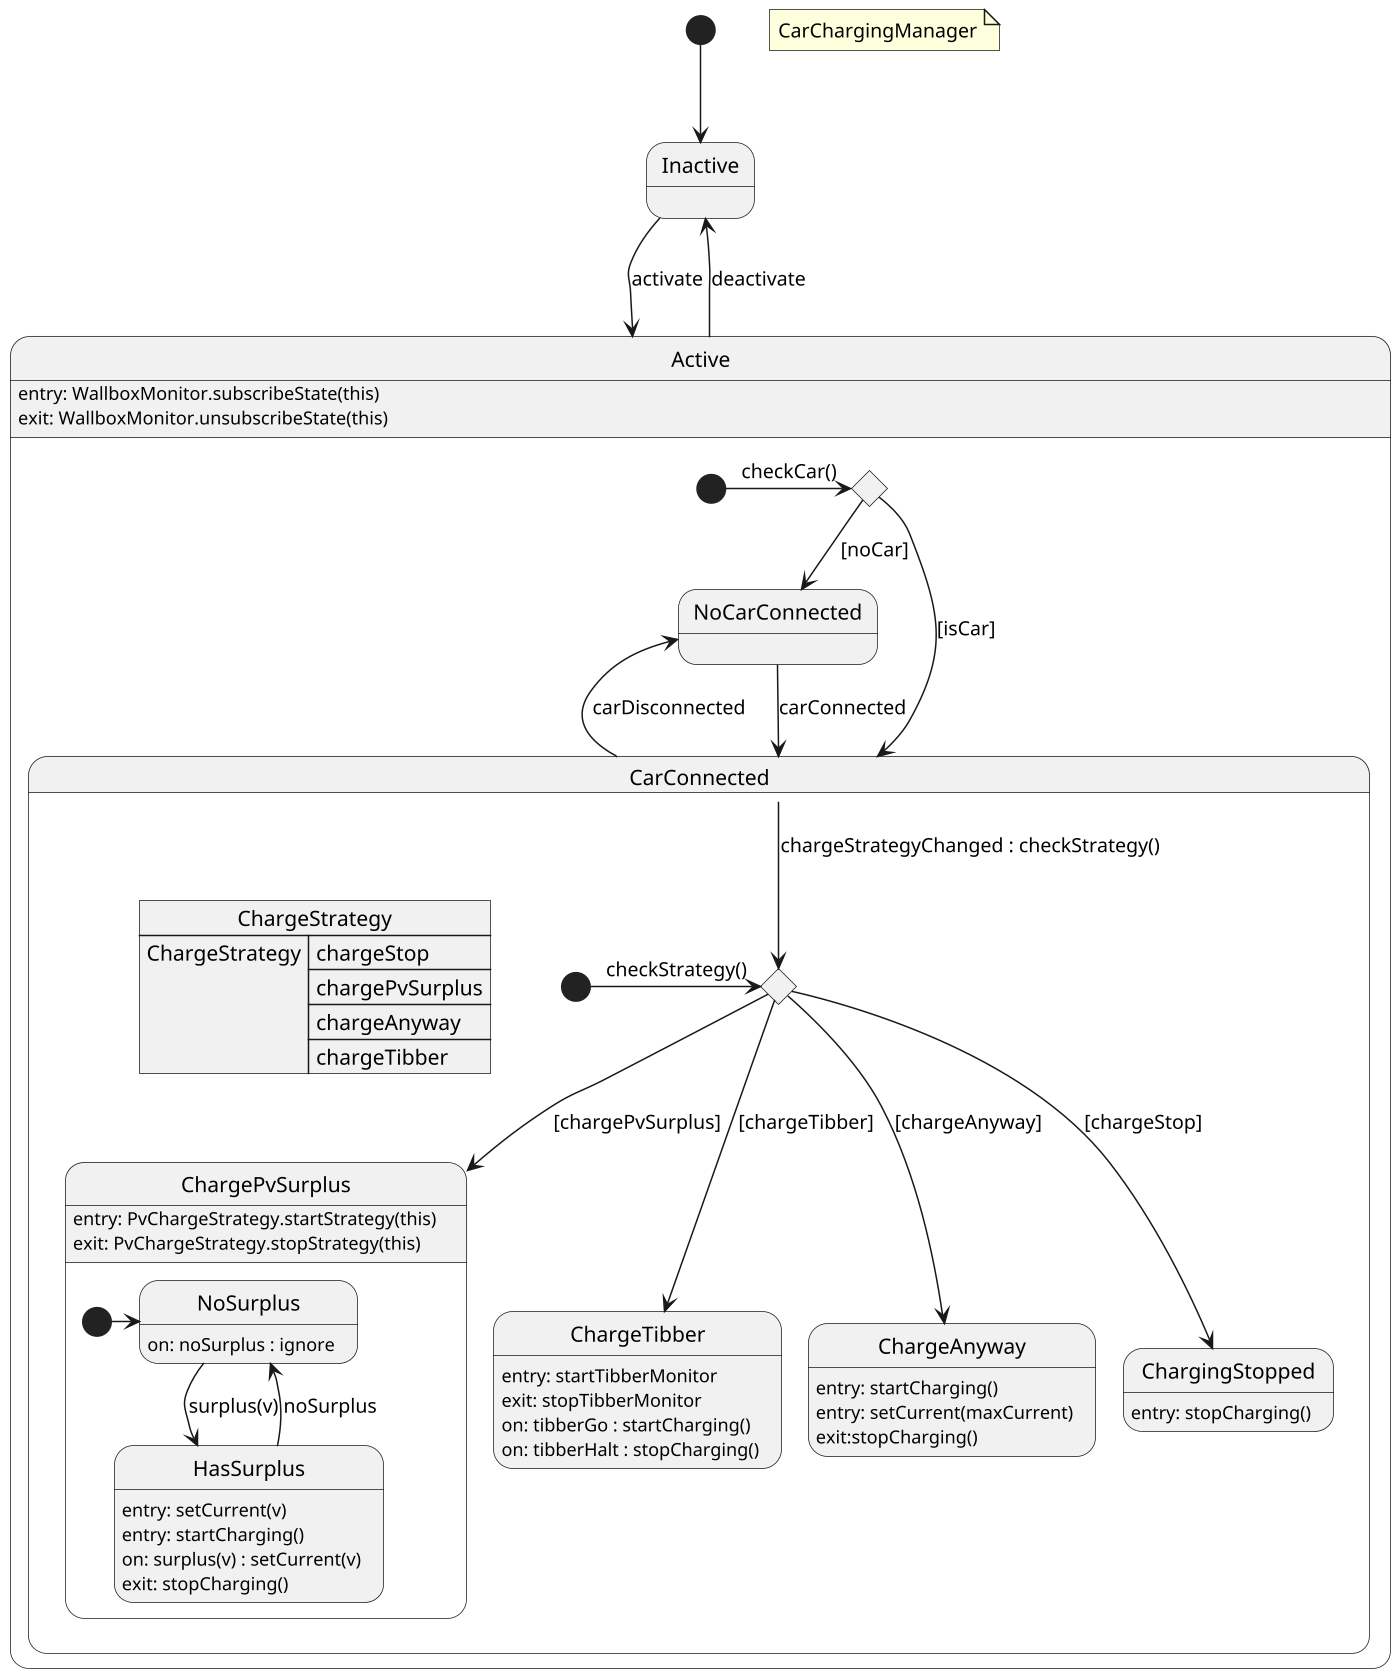 @startuml
'https://plantuml.com/state-diagram

scale 1400 width

[*] -down-> iact

state "Inactive" as iact
state "Active" as act {


    state "checkCar" as ccc <<choice>>
    [*] -right-> ccc : checkCar()

    act: entry: WallboxMonitor.subscribeState(this)
    act: exit: WallboxMonitor.unsubscribeState(this)

    state "NoCarConnected" as nocl {
'      nocl: entry: cancelCharging()
    }

    state "CarConnected" as cl {
'      cl: entry: getChargeStrategy()

      json ChargeStrategy {
        "ChargeStrategy": ["chargeStop", "chargePvSurplus", "chargeAnyway", "chargeTibber"]
      }

       state "selectStrategy" as sst <<choice>>
       [*] -right-> sst : checkStrategy()

      state "ChargePvSurplus" as lps {
        lps: entry: PvChargeStrategy.startStrategy(this)
        lps: exit: PvChargeStrategy.stopStrategy(this)

        state "HasSurplus" as has {
            has: entry: setCurrent(v)
            has: entry: startCharging()
            has: on: surplus(v) : setCurrent(v)
            has: exit: stopCharging()
        }

        state "NoSurplus" as nos {
          nos: on: noSurplus : ignore
        }

        state lpstart <<start>>
      }
      nos -down-> has : surplus(v)
      has -up-> nos : noSurplus
      lpstart -right-> nos

      state "ChargeTibber" as lt {
      lt: entry: startTibberMonitor
      lt: exit: stopTibberMonitor
      lt: on: tibberGo : startCharging()
      lt: on: tibberHalt : stopCharging()
      }

      state "ChargeAnyway" as la {
        la: entry: startCharging()
        la: entry: setCurrent(maxCurrent)
        la: exit:stopCharging()
      }

      state "ChargingStopped" as ls {
        ls: entry: stopCharging()
      }

      cl --> sst : chargeStrategyChanged : checkStrategy()
      sst --> lps : [chargePvSurplus]
      sst --> ls : [chargeStop]
      sst --> lt : [chargeTibber]
      sst --> la : [chargeAnyway]
    }

}
ccc --> nocl : [noCar]
ccc --> cl : [isCar]
cl -up-> nocl : carDisconnected

nocl -down-> cl : carConnected
iact -down-> act : activate
act -up-> iact : deactivate
'act --> ccc : carChange

note "CarChargingManager" as N1

@enduml